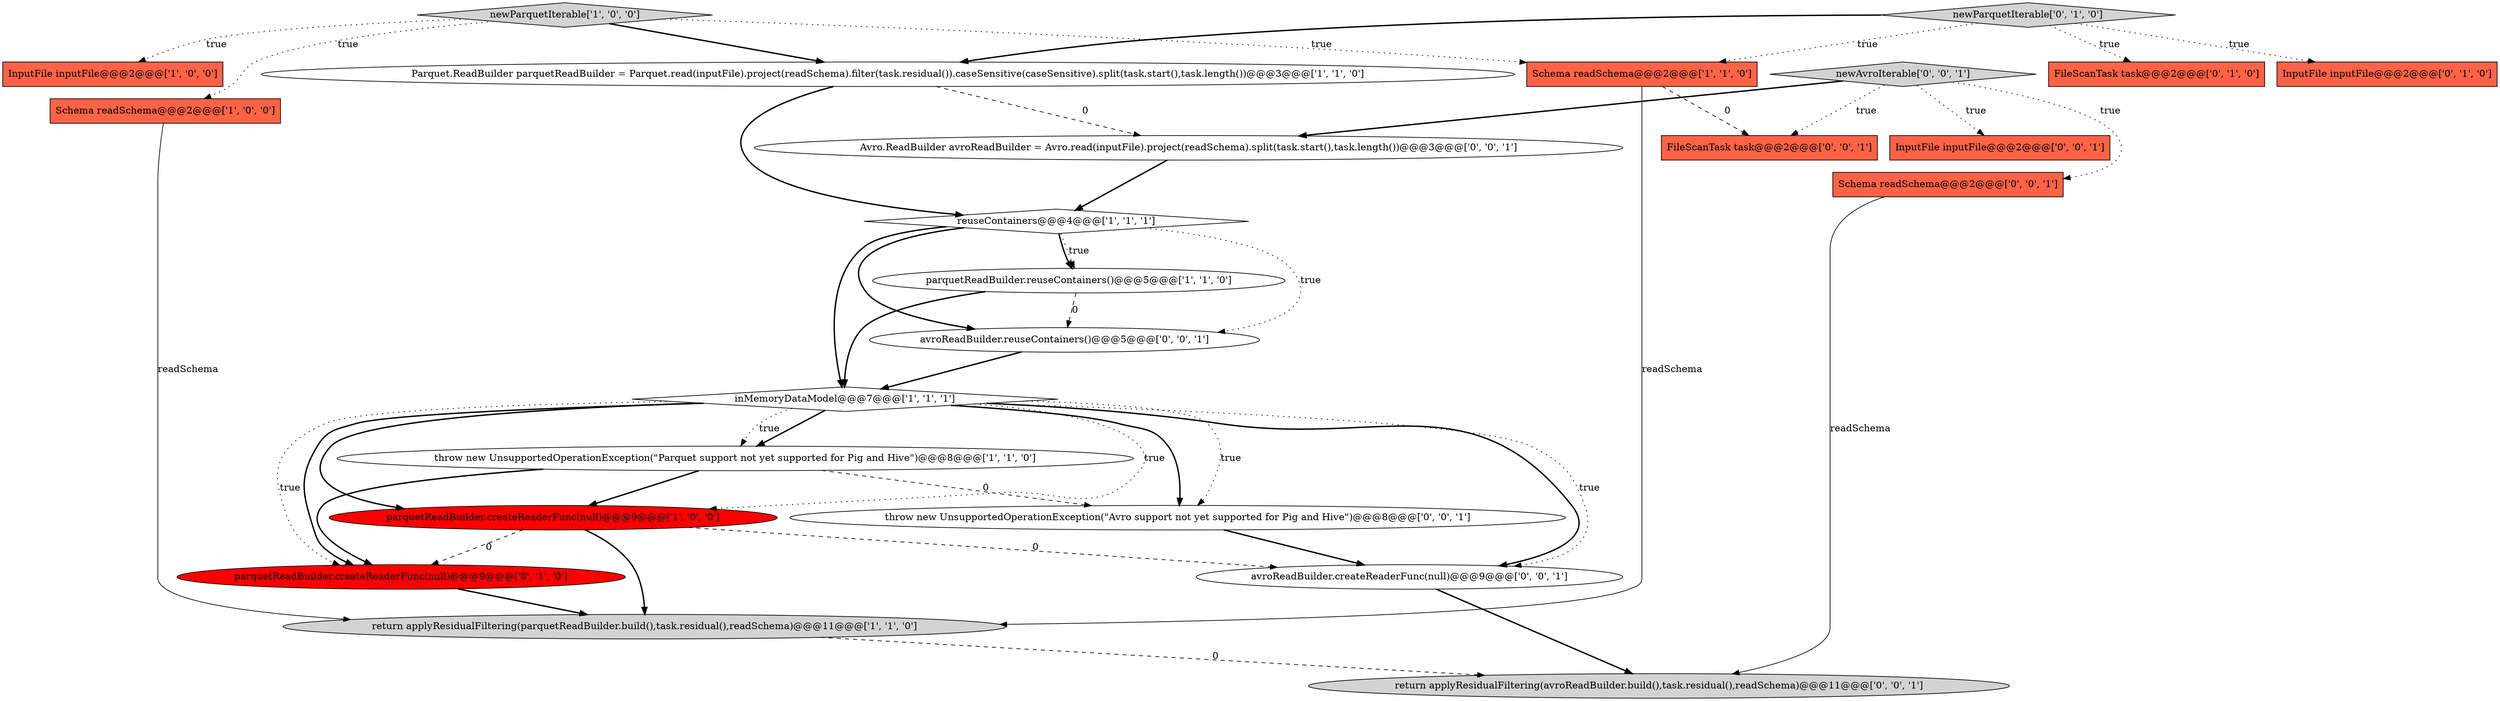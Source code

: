 digraph {
0 [style = filled, label = "newParquetIterable['1', '0', '0']", fillcolor = lightgray, shape = diamond image = "AAA0AAABBB1BBB"];
11 [style = filled, label = "FileScanTask task@@@2@@@['0', '1', '0']", fillcolor = tomato, shape = box image = "AAA0AAABBB2BBB"];
22 [style = filled, label = "InputFile inputFile@@@2@@@['0', '0', '1']", fillcolor = tomato, shape = box image = "AAA0AAABBB3BBB"];
2 [style = filled, label = "return applyResidualFiltering(parquetReadBuilder.build(),task.residual(),readSchema)@@@11@@@['1', '1', '0']", fillcolor = lightgray, shape = ellipse image = "AAA0AAABBB1BBB"];
15 [style = filled, label = "Avro.ReadBuilder avroReadBuilder = Avro.read(inputFile).project(readSchema).split(task.start(),task.length())@@@3@@@['0', '0', '1']", fillcolor = white, shape = ellipse image = "AAA0AAABBB3BBB"];
13 [style = filled, label = "parquetReadBuilder.createReaderFunc(null)@@@9@@@['0', '1', '0']", fillcolor = red, shape = ellipse image = "AAA1AAABBB2BBB"];
19 [style = filled, label = "throw new UnsupportedOperationException(\"Avro support not yet supported for Pig and Hive\")@@@8@@@['0', '0', '1']", fillcolor = white, shape = ellipse image = "AAA0AAABBB3BBB"];
5 [style = filled, label = "reuseContainers@@@4@@@['1', '1', '1']", fillcolor = white, shape = diamond image = "AAA0AAABBB1BBB"];
9 [style = filled, label = "parquetReadBuilder.reuseContainers()@@@5@@@['1', '1', '0']", fillcolor = white, shape = ellipse image = "AAA0AAABBB1BBB"];
8 [style = filled, label = "Schema readSchema@@@2@@@['1', '0', '0']", fillcolor = tomato, shape = box image = "AAA0AAABBB1BBB"];
6 [style = filled, label = "throw new UnsupportedOperationException(\"Parquet support not yet supported for Pig and Hive\")@@@8@@@['1', '1', '0']", fillcolor = white, shape = ellipse image = "AAA0AAABBB1BBB"];
18 [style = filled, label = "Schema readSchema@@@2@@@['0', '0', '1']", fillcolor = tomato, shape = box image = "AAA0AAABBB3BBB"];
1 [style = filled, label = "parquetReadBuilder.createReaderFunc(null)@@@9@@@['1', '0', '0']", fillcolor = red, shape = ellipse image = "AAA1AAABBB1BBB"];
16 [style = filled, label = "newAvroIterable['0', '0', '1']", fillcolor = lightgray, shape = diamond image = "AAA0AAABBB3BBB"];
21 [style = filled, label = "return applyResidualFiltering(avroReadBuilder.build(),task.residual(),readSchema)@@@11@@@['0', '0', '1']", fillcolor = lightgray, shape = ellipse image = "AAA0AAABBB3BBB"];
3 [style = filled, label = "inMemoryDataModel@@@7@@@['1', '1', '1']", fillcolor = white, shape = diamond image = "AAA0AAABBB1BBB"];
17 [style = filled, label = "avroReadBuilder.reuseContainers()@@@5@@@['0', '0', '1']", fillcolor = white, shape = ellipse image = "AAA0AAABBB3BBB"];
12 [style = filled, label = "InputFile inputFile@@@2@@@['0', '1', '0']", fillcolor = tomato, shape = box image = "AAA0AAABBB2BBB"];
7 [style = filled, label = "InputFile inputFile@@@2@@@['1', '0', '0']", fillcolor = tomato, shape = box image = "AAA0AAABBB1BBB"];
23 [style = filled, label = "FileScanTask task@@@2@@@['0', '0', '1']", fillcolor = tomato, shape = box image = "AAA0AAABBB3BBB"];
10 [style = filled, label = "Schema readSchema@@@2@@@['1', '1', '0']", fillcolor = tomato, shape = box image = "AAA0AAABBB1BBB"];
20 [style = filled, label = "avroReadBuilder.createReaderFunc(null)@@@9@@@['0', '0', '1']", fillcolor = white, shape = ellipse image = "AAA0AAABBB3BBB"];
14 [style = filled, label = "newParquetIterable['0', '1', '0']", fillcolor = lightgray, shape = diamond image = "AAA0AAABBB2BBB"];
4 [style = filled, label = "Parquet.ReadBuilder parquetReadBuilder = Parquet.read(inputFile).project(readSchema).filter(task.residual()).caseSensitive(caseSensitive).split(task.start(),task.length())@@@3@@@['1', '1', '0']", fillcolor = white, shape = ellipse image = "AAA0AAABBB1BBB"];
5->17 [style = dotted, label="true"];
5->3 [style = bold, label=""];
16->15 [style = bold, label=""];
14->12 [style = dotted, label="true"];
5->9 [style = bold, label=""];
8->2 [style = solid, label="readSchema"];
3->1 [style = bold, label=""];
0->10 [style = dotted, label="true"];
19->20 [style = bold, label=""];
18->21 [style = solid, label="readSchema"];
3->6 [style = bold, label=""];
16->22 [style = dotted, label="true"];
3->6 [style = dotted, label="true"];
5->17 [style = bold, label=""];
16->23 [style = dotted, label="true"];
14->10 [style = dotted, label="true"];
15->5 [style = bold, label=""];
20->21 [style = bold, label=""];
0->8 [style = dotted, label="true"];
1->13 [style = dashed, label="0"];
1->20 [style = dashed, label="0"];
6->1 [style = bold, label=""];
3->20 [style = bold, label=""];
3->19 [style = dotted, label="true"];
3->19 [style = bold, label=""];
2->21 [style = dashed, label="0"];
0->4 [style = bold, label=""];
4->15 [style = dashed, label="0"];
6->13 [style = bold, label=""];
9->17 [style = dashed, label="0"];
6->19 [style = dashed, label="0"];
13->2 [style = bold, label=""];
17->3 [style = bold, label=""];
3->13 [style = bold, label=""];
9->3 [style = bold, label=""];
5->9 [style = dotted, label="true"];
14->11 [style = dotted, label="true"];
10->2 [style = solid, label="readSchema"];
1->2 [style = bold, label=""];
4->5 [style = bold, label=""];
3->1 [style = dotted, label="true"];
10->23 [style = dashed, label="0"];
3->13 [style = dotted, label="true"];
0->7 [style = dotted, label="true"];
3->20 [style = dotted, label="true"];
14->4 [style = bold, label=""];
16->18 [style = dotted, label="true"];
}
